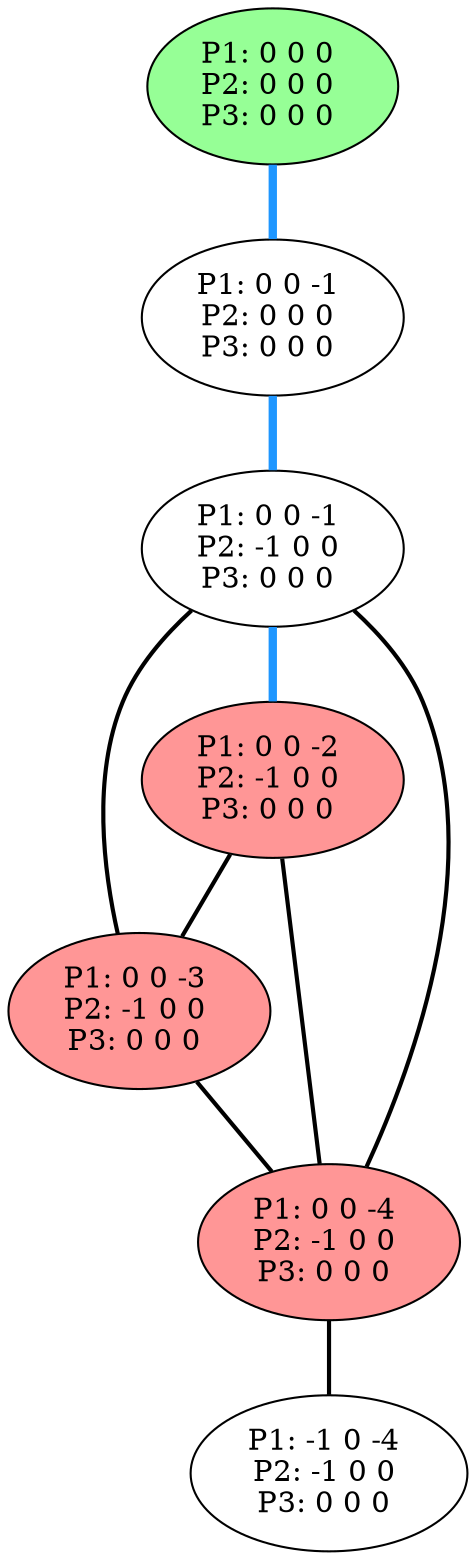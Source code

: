 graph G {
color = "black"
0 [label = "P1: 0 0 0 
P2: 0 0 0 
P3: 0 0 0 
",  style="filled", fillcolor = "#96FF96"];
1 [label = "P1: 0 0 -1 
P2: 0 0 0 
P3: 0 0 0 
"];
2 [label = "P1: 0 0 -1 
P2: -1 0 0 
P3: 0 0 0 
"];
3 [label = "P1: 0 0 -2 
P2: -1 0 0 
P3: 0 0 0 
",  style="filled", fillcolor = "#FF9696"];
4 [label = "P1: 0 0 -3 
P2: -1 0 0 
P3: 0 0 0 
",  style="filled", fillcolor = "#FF9696"];
5 [label = "P1: 0 0 -4 
P2: -1 0 0 
P3: 0 0 0 
",  style="filled", fillcolor = "#FF9696"];
6 [label = "P1: -1 0 -4 
P2: -1 0 0 
P3: 0 0 0 
"];
edge [style=bold];
0 -- 1 [color="#1E96FF", penwidth=4.0];

1 -- 2 [color="#1E96FF", penwidth=4.0];

2 -- 3 [color="#1E96FF", penwidth=4.0];
2 -- 4 [color=black];
2 -- 5 [color=black];

3 -- 4 [color=black];
3 -- 5 [color=black];

4 -- 5 [color=black];

5 -- 6 [color=black];


}
